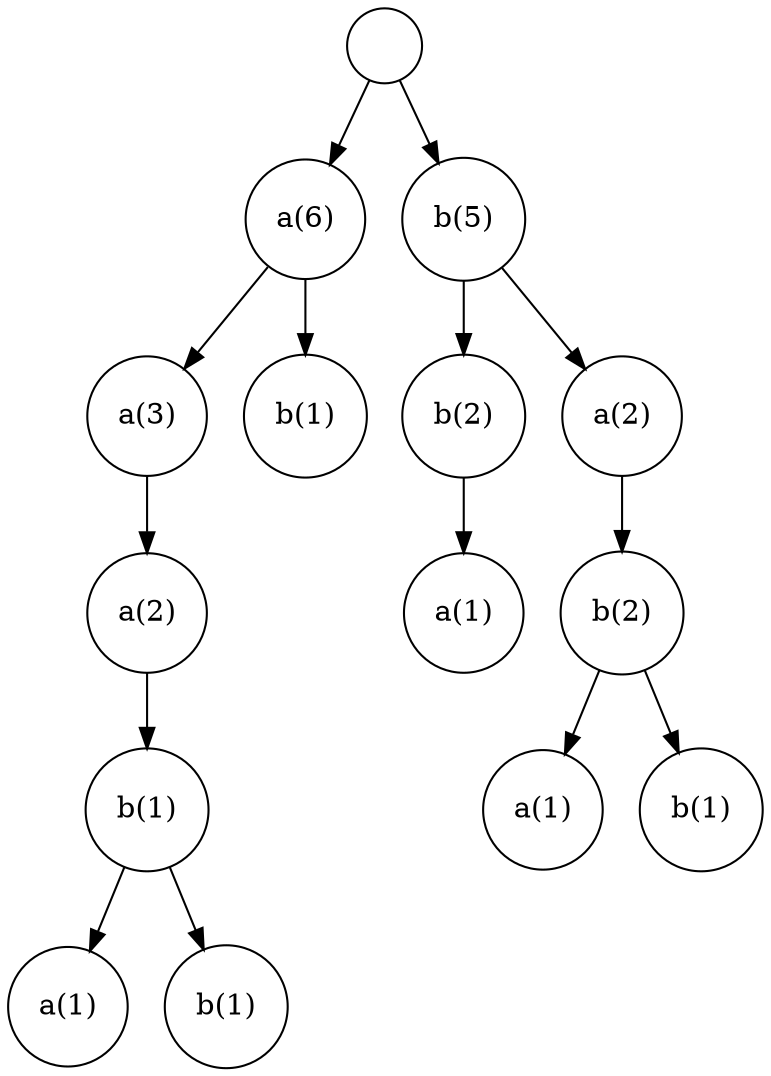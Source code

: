 digraph trie {
  node [shape = circle];

  // root ノードは空白ラベルで id 0 とする
  0 [label=""];

  // a(7)
  0 -> 1;
  1 [label="a(6)"];

  // a->a(4)
  1 -> 2;
  2 [label="a(3)"];

  // a->a->a(3)
  2 -> 3;
  3 [label="a(2)"];

  // a->a->a->b(2)
  3 -> 4;
  4 [label="b(1)"];

  // a->a->a->b->a(1)
  4 -> 5;
  5 [label="a(1)"];

  // a->a->a->b->b(1)
  4 -> 6;
  6 [label="b(1)"];

  // a->b(1)
  1 -> 7;
  7 [label="b(1)"];

  // b(5)
  0 -> 8;
  8 [label="b(5)"];

  // b->b(3)
  8 -> 9;
  9 [label="b(2)"];

  // b->b->a(1)
  9 -> 10;
  10 [label="a(1)"];

  // b->a(2)
  8 -> 11;
  11 [label="a(2)"];

  // b->a->b(2)
  11 -> 12;
  12 [label="b(2)"];

  // b->a->b->a(1)
  12 -> 13;
  13 [label="a(1)"];

  // b->a->b->b(1)
  12 -> 14;
  14 [label="b(1)"];
}

